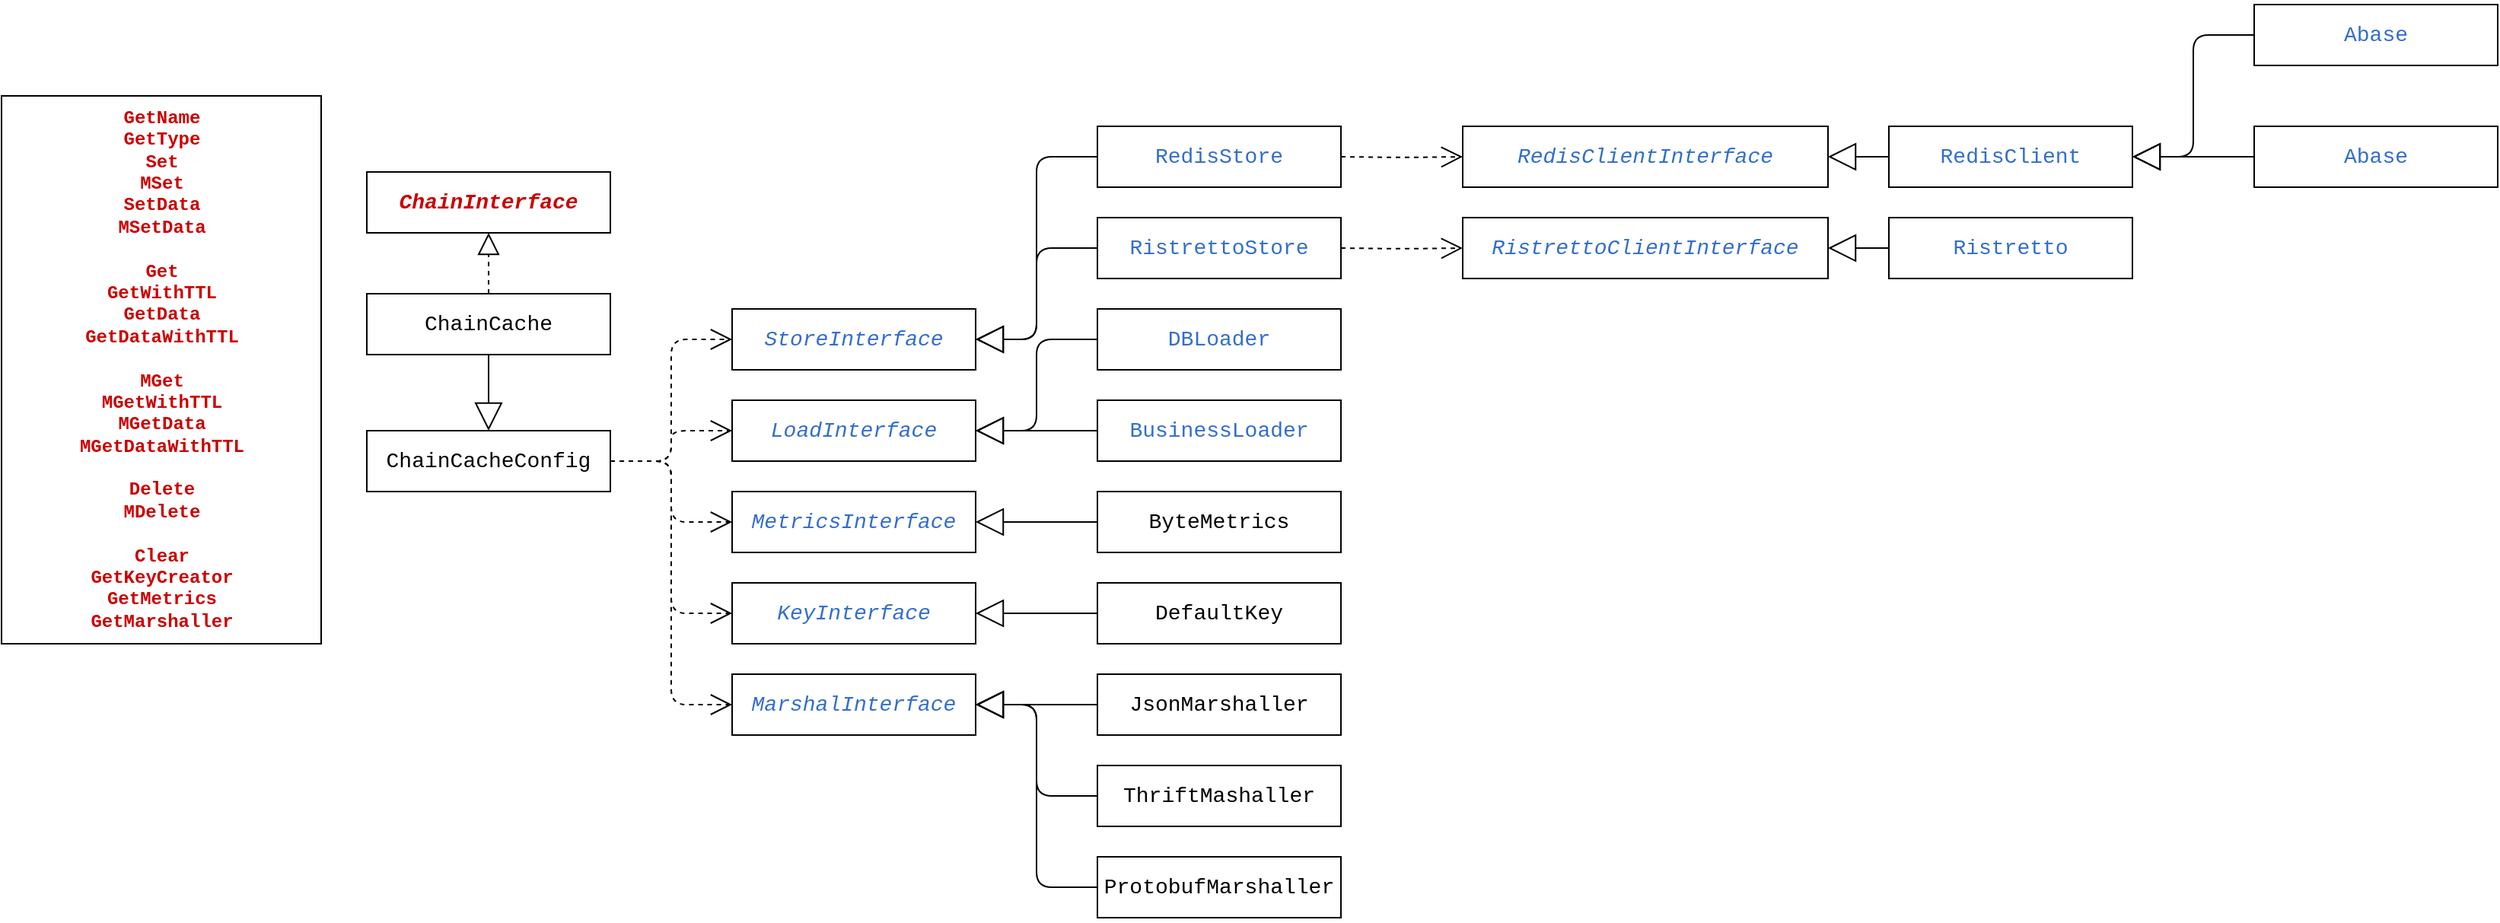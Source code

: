 <mxfile version="13.8.2" type="github">
  <diagram id="C5RBs43oDa-KdzZeNtuy" name="Page-1">
    <mxGraphModel dx="1892" dy="2397" grid="1" gridSize="10" guides="1" tooltips="1" connect="1" arrows="1" fold="1" page="1" pageScale="1" pageWidth="827" pageHeight="1169" math="0" shadow="0">
      <root>
        <mxCell id="WIyWlLk6GJQsqaUBKTNV-0" />
        <mxCell id="WIyWlLk6GJQsqaUBKTNV-1" parent="WIyWlLk6GJQsqaUBKTNV-0" />
        <mxCell id="Qpe2LVaDGdShcBn4zMtE-0" value="&lt;pre style=&quot;background-color: rgb(255 , 255 , 255) ; font-family: &amp;quot;courier&amp;quot; , monospace ; font-size: 10.5pt&quot;&gt;ChainInterface&lt;/pre&gt;" style="rounded=0;whiteSpace=wrap;html=1;fontStyle=3;fontColor=#CC0000;" vertex="1" parent="WIyWlLk6GJQsqaUBKTNV-1">
          <mxGeometry x="560" y="30" width="160" height="40" as="geometry" />
        </mxCell>
        <mxCell id="Qpe2LVaDGdShcBn4zMtE-1" value="&lt;pre style=&quot;background-color: rgb(255 , 255 , 255) ; font-family: &amp;#34;courier&amp;#34; , monospace ; font-size: 10.5pt&quot;&gt;ChainCache&lt;/pre&gt;" style="rounded=0;whiteSpace=wrap;html=1;" vertex="1" parent="WIyWlLk6GJQsqaUBKTNV-1">
          <mxGeometry x="560" y="110" width="160" height="40" as="geometry" />
        </mxCell>
        <mxCell id="Qpe2LVaDGdShcBn4zMtE-3" value="" style="endArrow=block;dashed=1;endFill=0;endSize=12;html=1;exitX=0.5;exitY=0;exitDx=0;exitDy=0;entryX=0.5;entryY=1;entryDx=0;entryDy=0;" edge="1" parent="WIyWlLk6GJQsqaUBKTNV-1" source="Qpe2LVaDGdShcBn4zMtE-1" target="Qpe2LVaDGdShcBn4zMtE-0">
          <mxGeometry width="160" relative="1" as="geometry">
            <mxPoint x="490" y="70" as="sourcePoint" />
            <mxPoint x="650" y="70" as="targetPoint" />
          </mxGeometry>
        </mxCell>
        <mxCell id="Qpe2LVaDGdShcBn4zMtE-4" value="&lt;pre style=&quot;background-color: rgb(255 , 255 , 255) ; font-family: &amp;#34;courier&amp;#34; , monospace ; font-size: 10.5pt&quot;&gt;&lt;pre style=&quot;font-family: &amp;#34;courier&amp;#34; , monospace ; font-size: 10.5pt&quot;&gt;ChainCacheConfig&lt;/pre&gt;&lt;/pre&gt;" style="rounded=0;whiteSpace=wrap;html=1;" vertex="1" parent="WIyWlLk6GJQsqaUBKTNV-1">
          <mxGeometry x="560" y="200" width="160" height="40" as="geometry" />
        </mxCell>
        <mxCell id="Qpe2LVaDGdShcBn4zMtE-6" value="" style="endArrow=block;endSize=16;endFill=0;html=1;entryX=0.5;entryY=0;entryDx=0;entryDy=0;exitX=0.5;exitY=1;exitDx=0;exitDy=0;" edge="1" parent="WIyWlLk6GJQsqaUBKTNV-1" source="Qpe2LVaDGdShcBn4zMtE-1" target="Qpe2LVaDGdShcBn4zMtE-4">
          <mxGeometry width="160" relative="1" as="geometry">
            <mxPoint x="720" y="130" as="sourcePoint" />
            <mxPoint x="760" y="130" as="targetPoint" />
            <Array as="points" />
          </mxGeometry>
        </mxCell>
        <mxCell id="Qpe2LVaDGdShcBn4zMtE-7" value="" style="endArrow=open;endSize=12;dashed=1;html=1;entryX=0;entryY=0.5;entryDx=0;entryDy=0;exitX=1;exitY=0.5;exitDx=0;exitDy=0;edgeStyle=orthogonalEdgeStyle;" edge="1" parent="WIyWlLk6GJQsqaUBKTNV-1" source="Qpe2LVaDGdShcBn4zMtE-4" target="Qpe2LVaDGdShcBn4zMtE-8">
          <mxGeometry width="160" relative="1" as="geometry">
            <mxPoint x="430" y="310" as="sourcePoint" />
            <mxPoint x="590" y="310" as="targetPoint" />
          </mxGeometry>
        </mxCell>
        <mxCell id="Qpe2LVaDGdShcBn4zMtE-8" value="&lt;pre style=&quot;background-color: rgb(255 , 255 , 255) ; font-family: &amp;quot;courier&amp;quot; , monospace ; font-size: 10.5pt&quot;&gt;&lt;pre style=&quot;font-family: &amp;quot;courier&amp;quot; , monospace ; font-size: 10.5pt&quot;&gt;&lt;pre style=&quot;font-family: &amp;quot;courier&amp;quot; , monospace ; font-size: 10.5pt&quot;&gt;&lt;span style=&quot;color: #336ecc&quot;&gt;StoreInterface&lt;/span&gt;&lt;/pre&gt;&lt;/pre&gt;&lt;/pre&gt;" style="rounded=0;whiteSpace=wrap;html=1;fontStyle=2" vertex="1" parent="WIyWlLk6GJQsqaUBKTNV-1">
          <mxGeometry x="800" y="120" width="160" height="40" as="geometry" />
        </mxCell>
        <mxCell id="Qpe2LVaDGdShcBn4zMtE-9" value="&lt;pre style=&quot;background-color: rgb(255 , 255 , 255) ; font-family: &amp;quot;courier&amp;quot; , monospace ; font-size: 10.5pt&quot;&gt;&lt;pre style=&quot;font-family: &amp;quot;courier&amp;quot; , monospace ; font-size: 10.5pt&quot;&gt;&lt;pre style=&quot;font-family: &amp;quot;courier&amp;quot; , monospace ; font-size: 10.5pt&quot;&gt;&lt;pre style=&quot;font-family: &amp;quot;courier&amp;quot; , monospace ; font-size: 10.5pt&quot;&gt;&lt;span style=&quot;color: #336ecc&quot;&gt;LoadInterface&lt;/span&gt;&lt;/pre&gt;&lt;/pre&gt;&lt;/pre&gt;&lt;/pre&gt;" style="rounded=0;whiteSpace=wrap;html=1;fontStyle=2" vertex="1" parent="WIyWlLk6GJQsqaUBKTNV-1">
          <mxGeometry x="800" y="180" width="160" height="40" as="geometry" />
        </mxCell>
        <mxCell id="Qpe2LVaDGdShcBn4zMtE-10" value="&lt;pre style=&quot;background-color: rgb(255 , 255 , 255) ; font-family: &amp;quot;courier&amp;quot; , monospace ; font-size: 10.5pt&quot;&gt;&lt;pre style=&quot;font-family: &amp;quot;courier&amp;quot; , monospace ; font-size: 10.5pt&quot;&gt;&lt;pre style=&quot;font-family: &amp;quot;courier&amp;quot; , monospace ; font-size: 10.5pt&quot;&gt;&lt;pre style=&quot;font-family: &amp;quot;courier&amp;quot; , monospace ; font-size: 10.5pt&quot;&gt;&lt;span style=&quot;color: #336ecc&quot;&gt;MetricsInterface&lt;/span&gt;&lt;/pre&gt;&lt;/pre&gt;&lt;/pre&gt;&lt;/pre&gt;" style="rounded=0;whiteSpace=wrap;html=1;fontStyle=2" vertex="1" parent="WIyWlLk6GJQsqaUBKTNV-1">
          <mxGeometry x="800" y="240" width="160" height="40" as="geometry" />
        </mxCell>
        <mxCell id="Qpe2LVaDGdShcBn4zMtE-11" value="&lt;pre style=&quot;background-color: rgb(255 , 255 , 255) ; font-family: &amp;quot;courier&amp;quot; , monospace ; font-size: 10.5pt&quot;&gt;&lt;pre style=&quot;font-family: &amp;quot;courier&amp;quot; , monospace ; font-size: 10.5pt&quot;&gt;&lt;pre style=&quot;font-family: &amp;quot;courier&amp;quot; , monospace ; font-size: 10.5pt&quot;&gt;&lt;pre style=&quot;font-family: &amp;quot;courier&amp;quot; , monospace ; font-size: 10.5pt&quot;&gt;&lt;span style=&quot;color: #336ecc&quot;&gt;KeyInterface&lt;/span&gt;&lt;/pre&gt;&lt;/pre&gt;&lt;/pre&gt;&lt;/pre&gt;" style="rounded=0;whiteSpace=wrap;html=1;fontStyle=2" vertex="1" parent="WIyWlLk6GJQsqaUBKTNV-1">
          <mxGeometry x="800" y="300" width="160" height="40" as="geometry" />
        </mxCell>
        <mxCell id="Qpe2LVaDGdShcBn4zMtE-12" value="&lt;pre style=&quot;background-color: rgb(255 , 255 , 255) ; font-family: &amp;quot;courier&amp;quot; , monospace ; font-size: 10.5pt&quot;&gt;&lt;pre style=&quot;font-family: &amp;quot;courier&amp;quot; , monospace ; font-size: 10.5pt&quot;&gt;&lt;pre style=&quot;font-family: &amp;quot;courier&amp;quot; , monospace ; font-size: 10.5pt&quot;&gt;&lt;pre style=&quot;font-family: &amp;quot;courier&amp;quot; , monospace ; font-size: 10.5pt&quot;&gt;&lt;pre style=&quot;font-family: &amp;quot;courier&amp;quot; , monospace ; font-size: 10.5pt&quot;&gt;&lt;span style=&quot;color: #336ecc&quot;&gt;MarshalInterface&lt;/span&gt;&lt;/pre&gt;&lt;/pre&gt;&lt;/pre&gt;&lt;/pre&gt;&lt;/pre&gt;" style="rounded=0;whiteSpace=wrap;html=1;fontStyle=2" vertex="1" parent="WIyWlLk6GJQsqaUBKTNV-1">
          <mxGeometry x="800" y="360" width="160" height="40" as="geometry" />
        </mxCell>
        <mxCell id="Qpe2LVaDGdShcBn4zMtE-13" value="" style="endArrow=open;endSize=12;dashed=1;html=1;entryX=0;entryY=0.5;entryDx=0;entryDy=0;exitX=1;exitY=0.5;exitDx=0;exitDy=0;edgeStyle=orthogonalEdgeStyle;" edge="1" parent="WIyWlLk6GJQsqaUBKTNV-1" source="Qpe2LVaDGdShcBn4zMtE-4" target="Qpe2LVaDGdShcBn4zMtE-9">
          <mxGeometry width="160" relative="1" as="geometry">
            <mxPoint x="730" y="230" as="sourcePoint" />
            <mxPoint x="810" y="150" as="targetPoint" />
          </mxGeometry>
        </mxCell>
        <mxCell id="Qpe2LVaDGdShcBn4zMtE-14" value="" style="endArrow=open;endSize=12;dashed=1;html=1;entryX=0;entryY=0.5;entryDx=0;entryDy=0;exitX=1;exitY=0.5;exitDx=0;exitDy=0;edgeStyle=orthogonalEdgeStyle;" edge="1" parent="WIyWlLk6GJQsqaUBKTNV-1" source="Qpe2LVaDGdShcBn4zMtE-4" target="Qpe2LVaDGdShcBn4zMtE-10">
          <mxGeometry width="160" relative="1" as="geometry">
            <mxPoint x="740" y="240" as="sourcePoint" />
            <mxPoint x="820" y="160" as="targetPoint" />
          </mxGeometry>
        </mxCell>
        <mxCell id="Qpe2LVaDGdShcBn4zMtE-15" value="" style="endArrow=open;endSize=12;dashed=1;html=1;entryX=0;entryY=0.5;entryDx=0;entryDy=0;exitX=1;exitY=0.5;exitDx=0;exitDy=0;edgeStyle=orthogonalEdgeStyle;" edge="1" parent="WIyWlLk6GJQsqaUBKTNV-1" source="Qpe2LVaDGdShcBn4zMtE-4" target="Qpe2LVaDGdShcBn4zMtE-11">
          <mxGeometry width="160" relative="1" as="geometry">
            <mxPoint x="750" y="250" as="sourcePoint" />
            <mxPoint x="830" y="170" as="targetPoint" />
          </mxGeometry>
        </mxCell>
        <mxCell id="Qpe2LVaDGdShcBn4zMtE-16" value="" style="endArrow=open;endSize=12;dashed=1;html=1;exitX=1;exitY=0.5;exitDx=0;exitDy=0;edgeStyle=orthogonalEdgeStyle;entryX=0;entryY=0.5;entryDx=0;entryDy=0;" edge="1" parent="WIyWlLk6GJQsqaUBKTNV-1" source="Qpe2LVaDGdShcBn4zMtE-4" target="Qpe2LVaDGdShcBn4zMtE-12">
          <mxGeometry width="160" relative="1" as="geometry">
            <mxPoint x="760" y="260" as="sourcePoint" />
            <mxPoint x="790" y="380" as="targetPoint" />
          </mxGeometry>
        </mxCell>
        <mxCell id="Qpe2LVaDGdShcBn4zMtE-17" value="&lt;pre style=&quot;background-color: rgb(255 , 255 , 255) ; font-family: &amp;quot;courier&amp;quot; , monospace ; font-size: 10.5pt&quot;&gt;&lt;pre style=&quot;font-family: &amp;quot;courier&amp;quot; , monospace ; font-size: 10.5pt&quot;&gt;&lt;pre style=&quot;font-family: &amp;quot;courier&amp;quot; , monospace ; font-size: 10.5pt&quot;&gt;&lt;span style=&quot;color: #336ecc&quot;&gt;RedisStore&lt;/span&gt;&lt;/pre&gt;&lt;/pre&gt;&lt;/pre&gt;" style="rounded=0;whiteSpace=wrap;html=1;fontStyle=0" vertex="1" parent="WIyWlLk6GJQsqaUBKTNV-1">
          <mxGeometry x="1040" width="160" height="40" as="geometry" />
        </mxCell>
        <mxCell id="Qpe2LVaDGdShcBn4zMtE-18" value="&lt;pre style=&quot;background-color: rgb(255 , 255 , 255)&quot;&gt;&lt;pre&gt;&lt;pre&gt;&lt;font color=&quot;#336ecc&quot; face=&quot;courier, monospace&quot;&gt;&lt;span style=&quot;font-size: 14px&quot;&gt;RistrettoStore&lt;/span&gt;&lt;/font&gt;&lt;font face=&quot;courier, monospace&quot;&gt;&lt;span style=&quot;font-size: 10.5pt&quot;&gt;&lt;br&gt;&lt;/span&gt;&lt;/font&gt;&lt;/pre&gt;&lt;/pre&gt;&lt;/pre&gt;" style="rounded=0;whiteSpace=wrap;html=1;fontStyle=0" vertex="1" parent="WIyWlLk6GJQsqaUBKTNV-1">
          <mxGeometry x="1040" y="60" width="160" height="40" as="geometry" />
        </mxCell>
        <mxCell id="Qpe2LVaDGdShcBn4zMtE-19" value="" style="endArrow=block;endSize=16;endFill=0;html=1;entryX=1;entryY=0.5;entryDx=0;entryDy=0;exitX=0;exitY=0.5;exitDx=0;exitDy=0;edgeStyle=orthogonalEdgeStyle;" edge="1" parent="WIyWlLk6GJQsqaUBKTNV-1" source="Qpe2LVaDGdShcBn4zMtE-17" target="Qpe2LVaDGdShcBn4zMtE-8">
          <mxGeometry width="160" relative="1" as="geometry">
            <mxPoint x="530" y="230" as="sourcePoint" />
            <mxPoint x="570" y="230" as="targetPoint" />
          </mxGeometry>
        </mxCell>
        <mxCell id="Qpe2LVaDGdShcBn4zMtE-20" value="" style="endArrow=block;endSize=16;endFill=0;html=1;entryX=1;entryY=0.5;entryDx=0;entryDy=0;exitX=0;exitY=0.5;exitDx=0;exitDy=0;edgeStyle=orthogonalEdgeStyle;" edge="1" parent="WIyWlLk6GJQsqaUBKTNV-1" source="Qpe2LVaDGdShcBn4zMtE-18" target="Qpe2LVaDGdShcBn4zMtE-8">
          <mxGeometry width="160" relative="1" as="geometry">
            <mxPoint x="1050" y="90" as="sourcePoint" />
            <mxPoint x="970" y="150" as="targetPoint" />
          </mxGeometry>
        </mxCell>
        <mxCell id="Qpe2LVaDGdShcBn4zMtE-21" value="&lt;pre style=&quot;background-color: rgb(255 , 255 , 255) ; font-family: &amp;quot;courier&amp;quot; , monospace ; font-size: 10.5pt&quot;&gt;&lt;pre style=&quot;font-family: &amp;quot;courier&amp;quot; , monospace ; font-size: 10.5pt&quot;&gt;&lt;pre style=&quot;font-family: &amp;quot;courier&amp;quot; , monospace ; font-size: 10.5pt&quot;&gt;&lt;pre style=&quot;font-family: &amp;quot;courier&amp;quot; , monospace ; font-size: 10.5pt&quot;&gt;&lt;span style=&quot;color: #336ecc&quot;&gt;DBLoader&lt;/span&gt;&lt;/pre&gt;&lt;/pre&gt;&lt;/pre&gt;&lt;/pre&gt;" style="rounded=0;whiteSpace=wrap;html=1;fontStyle=0" vertex="1" parent="WIyWlLk6GJQsqaUBKTNV-1">
          <mxGeometry x="1040" y="120" width="160" height="40" as="geometry" />
        </mxCell>
        <mxCell id="Qpe2LVaDGdShcBn4zMtE-22" value="" style="endArrow=block;endSize=16;endFill=0;html=1;entryX=1;entryY=0.5;entryDx=0;entryDy=0;exitX=0;exitY=0.5;exitDx=0;exitDy=0;edgeStyle=orthogonalEdgeStyle;" edge="1" parent="WIyWlLk6GJQsqaUBKTNV-1" source="Qpe2LVaDGdShcBn4zMtE-21" target="Qpe2LVaDGdShcBn4zMtE-9">
          <mxGeometry width="160" relative="1" as="geometry">
            <mxPoint x="1050" y="150" as="sourcePoint" />
            <mxPoint x="970" y="150" as="targetPoint" />
          </mxGeometry>
        </mxCell>
        <mxCell id="Qpe2LVaDGdShcBn4zMtE-23" value="&lt;pre style=&quot;background-color: rgb(255 , 255 , 255) ; font-family: &amp;quot;courier&amp;quot; , monospace ; font-size: 10.5pt&quot;&gt;&lt;pre style=&quot;font-family: &amp;quot;courier&amp;quot; , monospace ; font-size: 10.5pt&quot;&gt;&lt;pre style=&quot;font-family: &amp;quot;courier&amp;quot; , monospace ; font-size: 10.5pt&quot;&gt;&lt;pre style=&quot;font-family: &amp;quot;courier&amp;quot; , monospace ; font-size: 10.5pt&quot;&gt;&lt;span style=&quot;color: #336ecc&quot;&gt;BusinessLoader&lt;/span&gt;&lt;/pre&gt;&lt;/pre&gt;&lt;/pre&gt;&lt;/pre&gt;" style="rounded=0;whiteSpace=wrap;html=1;fontStyle=0" vertex="1" parent="WIyWlLk6GJQsqaUBKTNV-1">
          <mxGeometry x="1040" y="180" width="160" height="40" as="geometry" />
        </mxCell>
        <mxCell id="Qpe2LVaDGdShcBn4zMtE-24" value="" style="endArrow=block;endSize=16;endFill=0;html=1;exitX=0;exitY=0.5;exitDx=0;exitDy=0;edgeStyle=orthogonalEdgeStyle;" edge="1" parent="WIyWlLk6GJQsqaUBKTNV-1" source="Qpe2LVaDGdShcBn4zMtE-23">
          <mxGeometry width="160" relative="1" as="geometry">
            <mxPoint x="1050" y="150" as="sourcePoint" />
            <mxPoint x="960" y="200" as="targetPoint" />
          </mxGeometry>
        </mxCell>
        <mxCell id="Qpe2LVaDGdShcBn4zMtE-25" value="&lt;pre style=&quot;background-color: rgb(255 , 255 , 255) ; font-family: &amp;#34;courier&amp;#34; , monospace ; font-size: 10.5pt&quot;&gt;&lt;pre style=&quot;font-family: &amp;#34;courier&amp;#34; , monospace ; font-size: 10.5pt&quot;&gt;&lt;pre style=&quot;font-family: &amp;#34;courier&amp;#34; , monospace ; font-size: 10.5pt&quot;&gt;&lt;pre style=&quot;font-family: &amp;#34;courier&amp;#34; , monospace ; font-size: 10.5pt&quot;&gt;&lt;pre style=&quot;font-family: &amp;#34;courier&amp;#34; , monospace ; font-size: 10.5pt&quot;&gt;&lt;span style=&quot;font-style: normal&quot;&gt;ByteMetrics&lt;/span&gt;&lt;/pre&gt;&lt;/pre&gt;&lt;/pre&gt;&lt;/pre&gt;&lt;/pre&gt;" style="rounded=0;whiteSpace=wrap;html=1;fontStyle=2" vertex="1" parent="WIyWlLk6GJQsqaUBKTNV-1">
          <mxGeometry x="1040" y="240" width="160" height="40" as="geometry" />
        </mxCell>
        <mxCell id="Qpe2LVaDGdShcBn4zMtE-26" value="" style="endArrow=block;endSize=16;endFill=0;html=1;exitX=0;exitY=0.5;exitDx=0;exitDy=0;edgeStyle=orthogonalEdgeStyle;entryX=1;entryY=0.5;entryDx=0;entryDy=0;" edge="1" parent="WIyWlLk6GJQsqaUBKTNV-1" source="Qpe2LVaDGdShcBn4zMtE-25" target="Qpe2LVaDGdShcBn4zMtE-10">
          <mxGeometry width="160" relative="1" as="geometry">
            <mxPoint x="1050" y="210" as="sourcePoint" />
            <mxPoint x="970" y="210" as="targetPoint" />
          </mxGeometry>
        </mxCell>
        <mxCell id="Qpe2LVaDGdShcBn4zMtE-29" value="&lt;pre style=&quot;background-color: rgb(255 , 255 , 255) ; font-family: &amp;#34;courier&amp;#34; , monospace ; font-size: 10.5pt&quot;&gt;&lt;pre style=&quot;font-family: &amp;#34;courier&amp;#34; , monospace ; font-size: 10.5pt&quot;&gt;&lt;pre style=&quot;font-family: &amp;#34;courier&amp;#34; , monospace ; font-size: 10.5pt&quot;&gt;&lt;pre style=&quot;font-family: &amp;#34;courier&amp;#34; , monospace ; font-size: 10.5pt&quot;&gt;&lt;pre style=&quot;font-family: &amp;#34;courier&amp;#34; , monospace ; font-size: 10.5pt&quot;&gt;&lt;span style=&quot;font-style: normal&quot;&gt;DefaultKey&lt;/span&gt;&lt;/pre&gt;&lt;/pre&gt;&lt;/pre&gt;&lt;/pre&gt;&lt;/pre&gt;" style="rounded=0;whiteSpace=wrap;html=1;fontStyle=2" vertex="1" parent="WIyWlLk6GJQsqaUBKTNV-1">
          <mxGeometry x="1040" y="300" width="160" height="40" as="geometry" />
        </mxCell>
        <mxCell id="Qpe2LVaDGdShcBn4zMtE-30" value="" style="endArrow=block;endSize=16;endFill=0;html=1;exitX=0;exitY=0.5;exitDx=0;exitDy=0;edgeStyle=orthogonalEdgeStyle;entryX=1;entryY=0.5;entryDx=0;entryDy=0;" edge="1" parent="WIyWlLk6GJQsqaUBKTNV-1" source="Qpe2LVaDGdShcBn4zMtE-29" target="Qpe2LVaDGdShcBn4zMtE-11">
          <mxGeometry width="160" relative="1" as="geometry">
            <mxPoint x="1050" y="270" as="sourcePoint" />
            <mxPoint x="970" y="270" as="targetPoint" />
          </mxGeometry>
        </mxCell>
        <mxCell id="Qpe2LVaDGdShcBn4zMtE-31" value="&lt;pre style=&quot;background-color: rgb(255 , 255 , 255) ; font-family: &amp;#34;courier&amp;#34; , monospace ; font-size: 10.5pt&quot;&gt;&lt;pre style=&quot;font-family: &amp;#34;courier&amp;#34; , monospace ; font-size: 10.5pt&quot;&gt;&lt;pre style=&quot;font-family: &amp;#34;courier&amp;#34; , monospace ; font-size: 10.5pt&quot;&gt;&lt;pre style=&quot;font-family: &amp;#34;courier&amp;#34; , monospace ; font-size: 10.5pt&quot;&gt;&lt;pre style=&quot;font-family: &amp;#34;courier&amp;#34; , monospace ; font-size: 10.5pt&quot;&gt;&lt;span style=&quot;font-style: normal&quot;&gt;JsonMarshaller&lt;/span&gt;&lt;/pre&gt;&lt;/pre&gt;&lt;/pre&gt;&lt;/pre&gt;&lt;/pre&gt;" style="rounded=0;whiteSpace=wrap;html=1;fontStyle=2" vertex="1" parent="WIyWlLk6GJQsqaUBKTNV-1">
          <mxGeometry x="1040" y="360" width="160" height="40" as="geometry" />
        </mxCell>
        <mxCell id="Qpe2LVaDGdShcBn4zMtE-32" value="&lt;pre style=&quot;background-color: rgb(255 , 255 , 255) ; font-family: &amp;#34;courier&amp;#34; , monospace ; font-size: 10.5pt&quot;&gt;&lt;pre style=&quot;font-family: &amp;#34;courier&amp;#34; , monospace ; font-size: 10.5pt&quot;&gt;&lt;pre style=&quot;font-family: &amp;#34;courier&amp;#34; , monospace ; font-size: 10.5pt&quot;&gt;&lt;pre style=&quot;font-family: &amp;#34;courier&amp;#34; , monospace ; font-size: 10.5pt&quot;&gt;&lt;pre style=&quot;font-family: &amp;#34;courier&amp;#34; , monospace ; font-size: 10.5pt&quot;&gt;&lt;span style=&quot;font-style: normal&quot;&gt;ThriftMashaller&lt;/span&gt;&lt;/pre&gt;&lt;/pre&gt;&lt;/pre&gt;&lt;/pre&gt;&lt;/pre&gt;" style="rounded=0;whiteSpace=wrap;html=1;fontStyle=2" vertex="1" parent="WIyWlLk6GJQsqaUBKTNV-1">
          <mxGeometry x="1040" y="420" width="160" height="40" as="geometry" />
        </mxCell>
        <mxCell id="Qpe2LVaDGdShcBn4zMtE-33" value="&lt;pre style=&quot;background-color: rgb(255 , 255 , 255) ; font-family: &amp;#34;courier&amp;#34; , monospace ; font-size: 10.5pt&quot;&gt;&lt;pre style=&quot;font-family: &amp;#34;courier&amp;#34; , monospace ; font-size: 10.5pt&quot;&gt;&lt;pre style=&quot;font-family: &amp;#34;courier&amp;#34; , monospace ; font-size: 10.5pt&quot;&gt;&lt;pre style=&quot;font-family: &amp;#34;courier&amp;#34; , monospace ; font-size: 10.5pt&quot;&gt;&lt;pre style=&quot;font-family: &amp;#34;courier&amp;#34; , monospace ; font-size: 10.5pt&quot;&gt;&lt;span style=&quot;font-style: normal&quot;&gt;ProtobufMarshaller&lt;/span&gt;&lt;/pre&gt;&lt;/pre&gt;&lt;/pre&gt;&lt;/pre&gt;&lt;/pre&gt;" style="rounded=0;whiteSpace=wrap;html=1;fontStyle=2" vertex="1" parent="WIyWlLk6GJQsqaUBKTNV-1">
          <mxGeometry x="1040" y="480" width="160" height="40" as="geometry" />
        </mxCell>
        <mxCell id="Qpe2LVaDGdShcBn4zMtE-34" value="" style="endArrow=block;endSize=16;endFill=0;html=1;exitX=0;exitY=0.5;exitDx=0;exitDy=0;edgeStyle=orthogonalEdgeStyle;entryX=1;entryY=0.5;entryDx=0;entryDy=0;" edge="1" parent="WIyWlLk6GJQsqaUBKTNV-1" source="Qpe2LVaDGdShcBn4zMtE-31" target="Qpe2LVaDGdShcBn4zMtE-12">
          <mxGeometry width="160" relative="1" as="geometry">
            <mxPoint x="1050" y="330" as="sourcePoint" />
            <mxPoint x="970" y="330" as="targetPoint" />
            <Array as="points">
              <mxPoint x="1020" y="380" />
              <mxPoint x="1020" y="380" />
            </Array>
          </mxGeometry>
        </mxCell>
        <mxCell id="Qpe2LVaDGdShcBn4zMtE-35" value="" style="endArrow=block;endSize=16;endFill=0;html=1;exitX=0;exitY=0.5;exitDx=0;exitDy=0;edgeStyle=orthogonalEdgeStyle;" edge="1" parent="WIyWlLk6GJQsqaUBKTNV-1" source="Qpe2LVaDGdShcBn4zMtE-32">
          <mxGeometry width="160" relative="1" as="geometry">
            <mxPoint x="1050" y="390" as="sourcePoint" />
            <mxPoint x="960" y="380" as="targetPoint" />
            <Array as="points">
              <mxPoint x="1000" y="440" />
              <mxPoint x="1000" y="380" />
            </Array>
          </mxGeometry>
        </mxCell>
        <mxCell id="Qpe2LVaDGdShcBn4zMtE-36" value="" style="endArrow=block;endSize=16;endFill=0;html=1;exitX=0;exitY=0.5;exitDx=0;exitDy=0;edgeStyle=orthogonalEdgeStyle;" edge="1" parent="WIyWlLk6GJQsqaUBKTNV-1" source="Qpe2LVaDGdShcBn4zMtE-33">
          <mxGeometry width="160" relative="1" as="geometry">
            <mxPoint x="1060" y="400" as="sourcePoint" />
            <mxPoint x="960" y="380" as="targetPoint" />
            <Array as="points">
              <mxPoint x="1000" y="500" />
              <mxPoint x="1000" y="380" />
            </Array>
          </mxGeometry>
        </mxCell>
        <mxCell id="Qpe2LVaDGdShcBn4zMtE-37" value="&lt;pre style=&quot;background-color: rgb(255 , 255 , 255) ; font-family: &amp;#34;courier&amp;#34; , monospace ; font-size: 10.5pt&quot;&gt;&lt;pre style=&quot;font-family: &amp;#34;courier&amp;#34; , monospace ; font-size: 10.5pt&quot;&gt;&lt;pre style=&quot;font-family: &amp;#34;courier&amp;#34; , monospace ; font-size: 10.5pt&quot;&gt;&lt;span style=&quot;color: #336ecc&quot;&gt;RedisClient&lt;/span&gt;&lt;/pre&gt;&lt;/pre&gt;&lt;/pre&gt;" style="rounded=0;whiteSpace=wrap;html=1;fontStyle=0" vertex="1" parent="WIyWlLk6GJQsqaUBKTNV-1">
          <mxGeometry x="1560" width="160" height="40" as="geometry" />
        </mxCell>
        <mxCell id="Qpe2LVaDGdShcBn4zMtE-38" value="&lt;pre style=&quot;background-color: rgb(255 , 255 , 255) ; font-family: &amp;#34;courier&amp;#34; , monospace ; font-size: 10.5pt&quot;&gt;&lt;pre style=&quot;font-family: &amp;#34;courier&amp;#34; , monospace ; font-size: 10.5pt&quot;&gt;&lt;pre style=&quot;font-family: &amp;#34;courier&amp;#34; , monospace ; font-size: 10.5pt&quot;&gt;&lt;span style=&quot;color: #336ecc&quot;&gt;Abase&lt;/span&gt;&lt;/pre&gt;&lt;/pre&gt;&lt;/pre&gt;" style="rounded=0;whiteSpace=wrap;html=1;fontStyle=0" vertex="1" parent="WIyWlLk6GJQsqaUBKTNV-1">
          <mxGeometry x="1800" width="160" height="40" as="geometry" />
        </mxCell>
        <mxCell id="Qpe2LVaDGdShcBn4zMtE-39" value="&lt;pre style=&quot;background-color: rgb(255 , 255 , 255) ; font-family: &amp;quot;courier&amp;quot; , monospace ; font-size: 10.5pt&quot;&gt;&lt;pre style=&quot;font-family: &amp;quot;courier&amp;quot; , monospace ; font-size: 10.5pt&quot;&gt;&lt;pre style=&quot;font-family: &amp;quot;courier&amp;quot; , monospace ; font-size: 10.5pt&quot;&gt;&lt;span style=&quot;color: #336ecc&quot;&gt;RedisClientInterface&lt;/span&gt;&lt;/pre&gt;&lt;/pre&gt;&lt;/pre&gt;" style="rounded=0;whiteSpace=wrap;html=1;fontStyle=2" vertex="1" parent="WIyWlLk6GJQsqaUBKTNV-1">
          <mxGeometry x="1280" width="240" height="40" as="geometry" />
        </mxCell>
        <mxCell id="Qpe2LVaDGdShcBn4zMtE-40" value="" style="endArrow=open;endSize=12;dashed=1;html=1;entryX=0;entryY=0.5;entryDx=0;entryDy=0;edgeStyle=orthogonalEdgeStyle;" edge="1" parent="WIyWlLk6GJQsqaUBKTNV-1" target="Qpe2LVaDGdShcBn4zMtE-39">
          <mxGeometry width="160" relative="1" as="geometry">
            <mxPoint x="1200" y="20" as="sourcePoint" />
            <mxPoint x="810" y="150" as="targetPoint" />
          </mxGeometry>
        </mxCell>
        <mxCell id="Qpe2LVaDGdShcBn4zMtE-42" value="&lt;pre style=&quot;background-color: rgb(255 , 255 , 255) ; font-family: &amp;quot;courier&amp;quot; , monospace ; font-size: 10.5pt&quot;&gt;&lt;pre style=&quot;font-family: &amp;quot;courier&amp;quot; , monospace ; font-size: 10.5pt&quot;&gt;&lt;pre style=&quot;font-family: &amp;quot;courier&amp;quot; , monospace ; font-size: 10.5pt&quot;&gt;&lt;span style=&quot;color: #336ecc&quot;&gt;RistrettoClientInterface&lt;/span&gt;&lt;/pre&gt;&lt;/pre&gt;&lt;/pre&gt;" style="rounded=0;whiteSpace=wrap;html=1;fontStyle=2" vertex="1" parent="WIyWlLk6GJQsqaUBKTNV-1">
          <mxGeometry x="1280" y="60" width="240" height="40" as="geometry" />
        </mxCell>
        <mxCell id="Qpe2LVaDGdShcBn4zMtE-43" value="" style="endArrow=open;endSize=12;dashed=1;html=1;entryX=0;entryY=0.5;entryDx=0;entryDy=0;edgeStyle=orthogonalEdgeStyle;" edge="1" parent="WIyWlLk6GJQsqaUBKTNV-1" target="Qpe2LVaDGdShcBn4zMtE-42">
          <mxGeometry width="160" relative="1" as="geometry">
            <mxPoint x="1200" y="80" as="sourcePoint" />
            <mxPoint x="810" y="210" as="targetPoint" />
          </mxGeometry>
        </mxCell>
        <mxCell id="Qpe2LVaDGdShcBn4zMtE-44" value="&lt;pre style=&quot;background-color: rgb(255 , 255 , 255) ; font-family: &amp;#34;courier&amp;#34; , monospace ; font-size: 10.5pt&quot;&gt;&lt;pre style=&quot;font-family: &amp;#34;courier&amp;#34; , monospace ; font-size: 10.5pt&quot;&gt;&lt;pre style=&quot;font-family: &amp;#34;courier&amp;#34; , monospace ; font-size: 10.5pt&quot;&gt;&lt;span style=&quot;color: #336ecc&quot;&gt;Ristretto&lt;/span&gt;&lt;/pre&gt;&lt;/pre&gt;&lt;/pre&gt;" style="rounded=0;whiteSpace=wrap;html=1;fontStyle=0" vertex="1" parent="WIyWlLk6GJQsqaUBKTNV-1">
          <mxGeometry x="1560" y="60" width="160" height="40" as="geometry" />
        </mxCell>
        <mxCell id="Qpe2LVaDGdShcBn4zMtE-45" value="" style="endArrow=block;endSize=16;endFill=0;html=1;entryX=1;entryY=0.5;entryDx=0;entryDy=0;exitX=0;exitY=0.5;exitDx=0;exitDy=0;edgeStyle=orthogonalEdgeStyle;" edge="1" parent="WIyWlLk6GJQsqaUBKTNV-1" source="Qpe2LVaDGdShcBn4zMtE-44" target="Qpe2LVaDGdShcBn4zMtE-42">
          <mxGeometry width="160" relative="1" as="geometry">
            <mxPoint x="1050" y="30" as="sourcePoint" />
            <mxPoint x="970" y="150" as="targetPoint" />
          </mxGeometry>
        </mxCell>
        <mxCell id="Qpe2LVaDGdShcBn4zMtE-46" value="" style="endArrow=block;endSize=16;endFill=0;html=1;entryX=1;entryY=0.5;entryDx=0;entryDy=0;exitX=0;exitY=0.5;exitDx=0;exitDy=0;edgeStyle=orthogonalEdgeStyle;" edge="1" parent="WIyWlLk6GJQsqaUBKTNV-1" source="Qpe2LVaDGdShcBn4zMtE-37" target="Qpe2LVaDGdShcBn4zMtE-39">
          <mxGeometry width="160" relative="1" as="geometry">
            <mxPoint x="1570.0" y="90" as="sourcePoint" />
            <mxPoint x="1530.0" y="90" as="targetPoint" />
          </mxGeometry>
        </mxCell>
        <mxCell id="Qpe2LVaDGdShcBn4zMtE-48" value="&lt;pre style=&quot;background-color: rgb(255 , 255 , 255) ; font-family: &amp;#34;courier&amp;#34; , monospace ; font-size: 10.5pt&quot;&gt;&lt;pre style=&quot;font-family: &amp;#34;courier&amp;#34; , monospace ; font-size: 10.5pt&quot;&gt;&lt;pre style=&quot;font-family: &amp;#34;courier&amp;#34; , monospace ; font-size: 10.5pt&quot;&gt;&lt;span style=&quot;color: #336ecc&quot;&gt;Abase&lt;/span&gt;&lt;/pre&gt;&lt;/pre&gt;&lt;/pre&gt;" style="rounded=0;whiteSpace=wrap;html=1;fontStyle=0" vertex="1" parent="WIyWlLk6GJQsqaUBKTNV-1">
          <mxGeometry x="1800" y="-80" width="160" height="40" as="geometry" />
        </mxCell>
        <mxCell id="Qpe2LVaDGdShcBn4zMtE-49" value="" style="endArrow=block;endSize=16;endFill=0;html=1;entryX=1;entryY=0.5;entryDx=0;entryDy=0;exitX=0;exitY=0.5;exitDx=0;exitDy=0;edgeStyle=orthogonalEdgeStyle;" edge="1" parent="WIyWlLk6GJQsqaUBKTNV-1" source="Qpe2LVaDGdShcBn4zMtE-48" target="Qpe2LVaDGdShcBn4zMtE-37">
          <mxGeometry width="160" relative="1" as="geometry">
            <mxPoint x="1570.0" y="30" as="sourcePoint" />
            <mxPoint x="1530.0" y="30" as="targetPoint" />
          </mxGeometry>
        </mxCell>
        <mxCell id="Qpe2LVaDGdShcBn4zMtE-50" value="" style="endArrow=block;endSize=16;endFill=0;html=1;entryX=1;entryY=0.5;entryDx=0;entryDy=0;exitX=0;exitY=0.5;exitDx=0;exitDy=0;edgeStyle=orthogonalEdgeStyle;" edge="1" parent="WIyWlLk6GJQsqaUBKTNV-1" source="Qpe2LVaDGdShcBn4zMtE-38" target="Qpe2LVaDGdShcBn4zMtE-37">
          <mxGeometry width="160" relative="1" as="geometry">
            <mxPoint x="1580.0" y="40" as="sourcePoint" />
            <mxPoint x="1540.0" y="40" as="targetPoint" />
          </mxGeometry>
        </mxCell>
        <mxCell id="Qpe2LVaDGdShcBn4zMtE-51" value="&lt;div style=&quot;font-size: 12px;&quot;&gt;&lt;span style=&quot;font-size: 12px;&quot;&gt;	&lt;/span&gt;GetName&lt;/div&gt;&lt;div style=&quot;font-size: 12px;&quot;&gt;&lt;span style=&quot;font-size: 12px;&quot;&gt;	&lt;/span&gt;GetType&lt;/div&gt;&lt;div style=&quot;font-size: 12px;&quot;&gt;&lt;span style=&quot;font-size: 12px;&quot;&gt;	&lt;/span&gt;Set&lt;/div&gt;&lt;div style=&quot;font-size: 12px;&quot;&gt;&lt;span style=&quot;font-size: 12px;&quot;&gt;	&lt;/span&gt;MSet&lt;/div&gt;&lt;div style=&quot;font-size: 12px;&quot;&gt;&lt;span style=&quot;font-size: 12px;&quot;&gt;	&lt;/span&gt;SetData&lt;/div&gt;&lt;div style=&quot;font-size: 12px;&quot;&gt;&lt;span style=&quot;font-size: 12px;&quot;&gt;	&lt;/span&gt;MSetData&lt;/div&gt;&lt;div style=&quot;font-size: 12px;&quot;&gt;&lt;br style=&quot;font-size: 12px;&quot;&gt;&lt;/div&gt;&lt;div style=&quot;font-size: 12px;&quot;&gt;&lt;span style=&quot;font-size: 12px;&quot;&gt;	&lt;/span&gt;Get&lt;/div&gt;&lt;div style=&quot;font-size: 12px;&quot;&gt;&lt;span style=&quot;font-size: 12px;&quot;&gt;	&lt;/span&gt;GetWithTTL&lt;/div&gt;&lt;div style=&quot;font-size: 12px;&quot;&gt;&lt;span style=&quot;font-size: 12px;&quot;&gt;	&lt;/span&gt;GetData&lt;/div&gt;&lt;div style=&quot;font-size: 12px;&quot;&gt;&lt;span style=&quot;font-size: 12px;&quot;&gt;	&lt;/span&gt;GetDataWithTTL&lt;/div&gt;&lt;div style=&quot;font-size: 12px;&quot;&gt;&lt;br style=&quot;font-size: 12px;&quot;&gt;&lt;/div&gt;&lt;div style=&quot;font-size: 12px;&quot;&gt;&lt;span style=&quot;font-size: 12px;&quot;&gt;	&lt;/span&gt;MGet&lt;/div&gt;&lt;div style=&quot;font-size: 12px;&quot;&gt;&lt;span style=&quot;font-size: 12px;&quot;&gt;	&lt;/span&gt;MGetWithTTL&lt;/div&gt;&lt;div style=&quot;font-size: 12px;&quot;&gt;&lt;span style=&quot;font-size: 12px;&quot;&gt;	&lt;/span&gt;MGetData&lt;/div&gt;&lt;div style=&quot;font-size: 12px;&quot;&gt;&lt;span style=&quot;font-size: 12px;&quot;&gt;	&lt;/span&gt;MGetDataWithTTL&lt;/div&gt;&lt;div style=&quot;font-size: 12px;&quot;&gt;&lt;br style=&quot;font-size: 12px;&quot;&gt;&lt;/div&gt;&lt;div style=&quot;font-size: 12px;&quot;&gt;&lt;span style=&quot;font-size: 12px;&quot;&gt;	&lt;/span&gt;Delete&lt;/div&gt;&lt;div style=&quot;font-size: 12px;&quot;&gt;&lt;span style=&quot;font-size: 12px;&quot;&gt;	&lt;/span&gt;MDelete&lt;/div&gt;&lt;div style=&quot;font-size: 12px;&quot;&gt;&lt;br style=&quot;font-size: 12px;&quot;&gt;&lt;/div&gt;&lt;div style=&quot;font-size: 12px;&quot;&gt;&lt;span style=&quot;font-size: 12px;&quot;&gt;	&lt;/span&gt;Clear&lt;/div&gt;&lt;div style=&quot;font-size: 12px;&quot;&gt;&lt;span style=&quot;font-size: 12px;&quot;&gt;	&lt;/span&gt;GetKeyCreator&lt;/div&gt;&lt;div style=&quot;font-size: 12px;&quot;&gt;&lt;span style=&quot;font-size: 12px;&quot;&gt;	&lt;/span&gt;GetMetrics&lt;/div&gt;&lt;div style=&quot;font-size: 12px;&quot;&gt;&lt;span style=&quot;font-size: 12px;&quot;&gt;	&lt;/span&gt;GetMarshaller&lt;/div&gt;" style="html=1;fontColor=#CC0000;fontFamily=Courier New;fontSize=12;fontStyle=1" vertex="1" parent="WIyWlLk6GJQsqaUBKTNV-1">
          <mxGeometry x="320" y="-20" width="210" height="360" as="geometry" />
        </mxCell>
      </root>
    </mxGraphModel>
  </diagram>
</mxfile>
